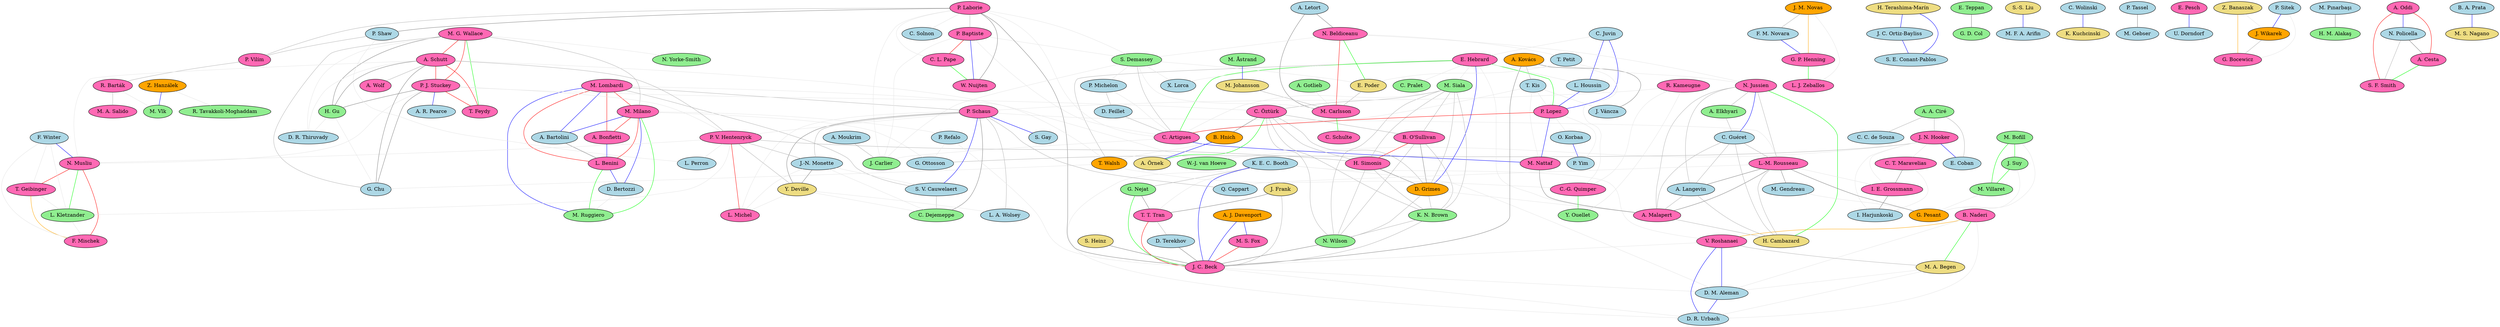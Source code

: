 strict graph coauth {
a288 [label="L. Perron" style="filled" fillcolor="lightblue"]
a586 [label="F. M. Novara" style="filled" fillcolor="lightblue"]
a825 [label="N. Wilson" style="filled" fillcolor="lightgreen"]
a379 [label="J. Frank" style="filled" fillcolor="lightgoldenrod"]
a679 [label="O. Korbaa" style="filled" fillcolor="lightblue"]
a116 [label="Z. Hanzálek" style="filled" fillcolor="orange"]
a160 [label="J. N. Hooker" style="filled" fillcolor="hotpink"]
a1778 [label="J. C. Ortiz-Bayliss" style="filled" fillcolor="lightblue"]
a117 [label="M. G. Wallace" style="filled" fillcolor="hotpink"]
a228 [label="M. Bofill" style="filled" fillcolor="lightgreen"]
a203 [label="K. E. C. Booth" style="filled" fillcolor="lightblue"]
a93 [label="G. D. Col" style="filled" fillcolor="lightgreen"]
a725 [label="B. Naderi" style="filled" fillcolor="hotpink"]
a247 [label="N. Jussien" style="filled" fillcolor="hotpink"]
a155 [label="T. Kis" style="filled" fillcolor="lightblue"]
a77 [label="T. Geibinger" style="filled" fillcolor="hotpink"]
a0 [label="C. Juvin" style="filled" fillcolor="lightblue"]
a895 [label="D. R. Urbach" style="filled" fillcolor="lightblue"]
a163 [label="C. L. Pape" style="filled" fillcolor="hotpink"]
a798 [label="T. T. Tran" style="filled" fillcolor="hotpink"]
a80 [label="F. Mischek" style="filled" fillcolor="hotpink"]
a1487 [label="M. F. A. Arifin" style="filled" fillcolor="lightblue"]
a16 [label="B. O'Sullivan" style="filled" fillcolor="hotpink"]
a52 [label="Y. Ouellet" style="filled" fillcolor="lightgreen"]
a2 [label="L. Houssin" style="filled" fillcolor="lightblue"]
a206 [label="W.-J. van Hoeve" style="filled" fillcolor="lightgreen"]
a75 [label="M. Johansson" style="filled" fillcolor="lightgoldenrod"]
a154 [label="T. Feydy" style="filled" fillcolor="hotpink"]
a1606 [label="H. Terashima-Marín" style="filled" fillcolor="lightgoldenrod"]
a211 [label="S. Gay" style="filled" fillcolor="lightblue"]
a523 [label="J. M. Novas" style="filled" fillcolor="orange"]
a659 [label="K. Kuchcinski" style="filled" fillcolor="lightgoldenrod"]
a153 [label="M. A. Salido" style="filled" fillcolor="hotpink"]
a302 [label="M. S. Fox" style="filled" fillcolor="hotpink"]
a204 [label="G. Nejat" style="filled" fillcolor="lightgreen"]
a142 [label="M. Lombardi" style="filled" fillcolor="hotpink"]
a58 [label="P. Tassel" style="filled" fillcolor="lightblue"]
a1779 [label="S. E. Conant-Pablos" style="filled" fillcolor="lightblue"]
a42 [label="Q. Cappart" style="filled" fillcolor="lightblue"]
a45 [label="N. Musliu" style="filled" fillcolor="hotpink"]
a620 [label="L. J. Zeballos" style="filled" fillcolor="hotpink"]
a817 [label="D. Terekhov" style="filled" fillcolor="lightblue"]
a125 [label="P. J. Stuckey" style="filled" fillcolor="hotpink"]
a121 [label="P. Vilím" style="filled" fillcolor="hotpink"]
a133 [label="S. Heinz" style="filled" fillcolor="lightgoldenrod"]
a1 [label="E. Hebrard" style="filled" fillcolor="hotpink"]
a903 [label="U. Dorndorf" style="filled" fillcolor="lightblue"]
a644 [label="A. Langevin" style="filled" fillcolor="lightblue"]
a276 [label="T. Walsh" style="filled" fillcolor="orange"]
a82 [label="A. Malapert" style="filled" fillcolor="hotpink"]
a6 [label="C. Artigues" style="filled" fillcolor="hotpink"]
a162 [label="P. Baptiste" style="filled" fillcolor="hotpink"]
a355 [label="P. Michelon" style="filled" fillcolor="lightblue"]
a717 [label="M. Ruggiero" style="filled" fillcolor="lightgreen"]
a375 [label="D. Bertozzi" style="filled" fillcolor="lightblue"]
a658 [label="C. Wolinski" style="filled" fillcolor="lightblue"]
a534 [label="J. Wikarek" style="filled" fillcolor="orange"]
a127 [label="A. Letort" style="filled" fillcolor="lightblue"]
a89 [label="J. C. Beck" style="filled" fillcolor="hotpink"]
a292 [label="A. Elkhyari" style="filled" fillcolor="lightgreen"]
a8 [label="G. Pesant" style="filled" fillcolor="orange"]
a85 [label="C. Solnon" style="filled" fillcolor="lightblue"]
a1811 [label="Z. Banaszak" style="filled" fillcolor="lightgoldenrod"]
a120 [label="P. Shaw" style="filled" fillcolor="lightblue"]
a1474 [label="P. Sitek" style="filled" fillcolor="lightblue"]
a358 [label="E. Poder" style="filled" fillcolor="lightgoldenrod"]
a170 [label="C. C. de Souza" style="filled" fillcolor="lightblue"]
a763 [label="H. M. Alakaş" style="filled" fillcolor="lightgreen"]
a311 [label="M. Vlk" style="filled" fillcolor="lightgreen"]
a138 [label="A. Örnek" style="filled" fillcolor="lightgoldenrod"]
a381 [label="C. T. Maravelias" style="filled" fillcolor="hotpink"]
a727 [label="V. Roshanaei" style="filled" fillcolor="hotpink"]
a324 [label="A. R. Pearce" style="filled" fillcolor="lightblue"]
a1243 [label="S.-S. Liu" style="filled" fillcolor="lightgoldenrod"]
a129 [label="M. Siala" style="filled" fillcolor="lightgreen"]
a135 [label="C. Öztürk" style="filled" fillcolor="hotpink"]
a118 [label="P. Laborie" style="filled" fillcolor="hotpink"]
a232 [label="J. Suy" style="filled" fillcolor="lightgreen"]
a245 [label="L. Benini" style="filled" fillcolor="hotpink"]
a157 [label="A. A. Ciré" style="filled" fillcolor="lightgreen"]
a248 [label="A. J. Davenport" style="filled" fillcolor="orange"]
a870 [label="I. Harjunkoski" style="filled" fillcolor="lightblue"]
a655 [label="W. Nuijten" style="filled" fillcolor="hotpink"]
a143 [label="M. Milano" style="filled" fillcolor="hotpink"]
a244 [label="X. Lorca" style="filled" fillcolor="lightblue"]
a429 [label="R. Tavakkoli-Moghaddam" style="filled" fillcolor="lightgreen"]
a21 [label="C. Pralet" style="filled" fillcolor="lightgreen"]
a437 [label="E. Pesch" style="filled" fillcolor="hotpink"]
a137 [label="B. Hnich" style="filled" fillcolor="orange"]
a243 [label="S. Demassey" style="filled" fillcolor="lightgreen"]
a181 [label="D. Grimes" style="filled" fillcolor="orange"]
a225 [label="A. Bartolini" style="filled" fillcolor="lightblue"]
a128 [label="N. Beldiceanu" style="filled" fillcolor="hotpink"]
a844 [label="J. Carlier" style="filled" fillcolor="lightgreen"]
a293 [label="C. Guéret" style="filled" fillcolor="lightblue"]
a74 [label="M. Åstrand" style="filled" fillcolor="lightgreen"]
a147 [label="P. Schaus" style="filled" fillcolor="hotpink"]
a1169 [label="A. Moukrim" style="filled" fillcolor="lightblue"]
a201 [label="S. V. Cauwelaert" style="filled" fillcolor="lightblue"]
a151 [label="Y. Deville" style="filled" fillcolor="lightgoldenrod"]
a224 [label="L. A. Wolsey" style="filled" fillcolor="lightblue"]
a81 [label="M. Nattaf" style="filled" fillcolor="hotpink"]
a10 [label="R. Kameugne" style="filled" fillcolor="hotpink"]
a202 [label="C. Dejemeppe" style="filled" fillcolor="lightgreen"]
a148 [label="P. V. Hentenryck" style="filled" fillcolor="hotpink"]
a629 [label="G. Bocewicz" style="filled" fillcolor="hotpink"]
a298 [label="S. F. Smith" style="filled" fillcolor="hotpink"]
a61 [label="M. Gebser" style="filled" fillcolor="lightblue"]
a615 [label="M. Gendreau" style="filled" fillcolor="lightblue"]
a835 [label="M. A. Begen" style="filled" fillcolor="lightgoldenrod"]
a92 [label="C. Schulte" style="filled" fillcolor="hotpink"]
a587 [label="G. P. Henning" style="filled" fillcolor="hotpink"]
a149 [label="J.-N. Monette" style="filled" fillcolor="lightblue"]
a851 [label="G. Ottosson" style="filled" fillcolor="lightblue"]
a387 [label="M. S. Nagano" style="filled" fillcolor="lightgoldenrod"]
a385 [label="B. A. Prata" style="filled" fillcolor="lightblue"]
a152 [label="R. Barták" style="filled" fillcolor="hotpink"]
a233 [label="M. Villaret" style="filled" fillcolor="lightgreen"]
a51 [label="A. Wolf" style="filled" fillcolor="hotpink"]
a32 [label="L. Michel" style="filled" fillcolor="hotpink"]
a382 [label="I. E. Grossmann" style="filled" fillcolor="hotpink"]
a343 [label="G. Chu" style="filled" fillcolor="lightblue"]
a43 [label="F. Winter" style="filled" fillcolor="lightblue"]
a3 [label="P. Lopez" style="filled" fillcolor="hotpink"]
a124 [label="A. Schutt" style="filled" fillcolor="hotpink"]
a282 [label="A. Oddi" style="filled" fillcolor="hotpink"]
a17 [label="H. Simonis" style="filled" fillcolor="hotpink"]
a91 [label="M. Carlsson" style="filled" fillcolor="hotpink"]
a283 [label="N. Policella" style="filled" fillcolor="lightblue"]
a19 [label="N. Yorke-Smith" style="filled" fillcolor="lightgreen"]
a336 [label="H. Gu" style="filled" fillcolor="lightgreen"]
a326 [label="L.-M. Rousseau" style="filled" fillcolor="hotpink"]
a278 [label="J. Váncza" style="filled" fillcolor="lightblue"]
a894 [label="D. M. Aleman" style="filled" fillcolor="lightblue"]
a356 [label="D. Feillet" style="filled" fillcolor="lightblue"]
a396 [label="D. R. Thiruvady" style="filled" fillcolor="lightblue"]
a37 [label="C.-G. Quimper" style="filled" fillcolor="hotpink"]
a335 [label="E. Coban" style="filled" fillcolor="lightblue"]
a680 [label="P. Yim" style="filled" fillcolor="lightblue"]
a198 [label="A. Bonfietti" style="filled" fillcolor="hotpink"]
a254 [label="P. Refalo" style="filled" fillcolor="lightblue"]
a195 [label="A. Gotlieb" style="filled" fillcolor="lightgreen"]
a146 [label="A. Kovács" style="filled" fillcolor="orange"]
a607 [label="E. Teppan" style="filled" fillcolor="lightgreen"]
a78 [label="L. Kletzander" style="filled" fillcolor="lightgreen"]
a221 [label="T. Petit" style="filled" fillcolor="lightblue"]
a1383 [label="M. Pınarbaşı" style="filled" fillcolor="lightblue"]
a284 [label="A. Cesta" style="filled" fillcolor="hotpink"]
a217 [label="K. N. Brown" style="filled" fillcolor="lightgreen"]
a997 [label="H. Cambazard" style="filled" fillcolor="lightgoldenrod"]
  a586 -- a587 [weight=4 color="blue"]
   a523 -- a586 [weight=2 color="grey70"]
   a523 -- a587 [weight=6 color="orange"]
   a437 -- a903 [weight=4 color="blue"]
   a282 -- a298 [weight=7 color="red"]
   a0 -- a2 [weight=4 color="blue"]
   a0 -- a3 [weight=4 color="blue"]
   a2 -- a3 [weight=4 color="blue"]
   a204 -- a89 [weight=5 color="green"]
   a385 -- a387 [weight=4 color="blue"]
   a302 -- a89 [weight=8 color="red"]
   a326 -- a615 [weight=3 color="grey50"]
   a137 -- a138 [weight=4 color="blue"]
   a135 -- a138 [weight=5 color="green"]
   a135 -- a137 [weight=3 color="grey50"]
   a45 -- a80 [weight=8 color="red"]
   a147 -- a202 [weight=3 color="grey50"]
   a358 -- a91 [weight=2 color="grey70"]
   a128 -- a358 [weight=5 color="green"]
   a128 -- a91 [weight=7 color="red"]
   a128 -- a243 [weight=1 color="grey90"]
   a243 -- a358 [weight=1 color="grey90"]
   a243 -- a91 [weight=1 color="grey90"]
   a142 -- a206 [weight=1 color="grey90"]
   a146 -- a89 [weight=3 color="grey50"]
   a607 -- a93 [weight=3 color="grey50"]
   a1383 -- a763 [weight=3 color="grey50"]
   a284 -- a298 [weight=5 color="green"]
   a282 -- a284 [weight=8 color="red"]
   a124 -- a148 [weight=2 color="grey70"]
   a149 -- a151 [weight=3 color="grey50"]
   a534 -- a629 [weight=2 color="grey70"]
   a1474 -- a629 [weight=1 color="grey90"]
   a1474 -- a534 [weight=4 color="blue"]
   a16 -- a17 [weight=8 color="red"]
   a124 -- a343 [weight=3 color="grey50"]
   a124 -- a125 [weight=16 color="red"]
   a117 -- a124 [weight=8 color="red"]
   a117 -- a343 [weight=2 color="grey70"]
   a117 -- a125 [weight=8 color="red"]
   a125 -- a343 [weight=3 color="grey50"]
   a379 -- a798 [weight=3 color="grey50"]
   a658 -- a659 [weight=4 color="blue"]
   a375 -- a717 [weight=1 color="grey90"]
   a245 -- a375 [weight=4 color="blue"]
   a245 -- a717 [weight=5 color="green"]
   a143 -- a375 [weight=4 color="blue"]
   a143 -- a245 [weight=16 color="red"]
   a143 -- a717 [weight=5 color="green"]
   a121 -- a152 [weight=2 color="grey70"]
   a1243 -- a1487 [weight=4 color="blue"]
   a117 -- a143 [weight=2 color="grey70"]
   a37 -- a52 [weight=5 color="green"]
   a45 -- a78 [weight=5 color="green"]
   a10 -- a147 [weight=1 color="grey90"]
   a282 -- a283 [weight=4 color="blue"]
   a283 -- a298 [weight=2 color="grey70"]
   a149 -- a32 [weight=1 color="grey90"]
   a148 -- a149 [weight=2 color="grey70"]
   a148 -- a32 [weight=7 color="red"]
   a148 -- a151 [weight=2 color="grey70"]
   a147 -- a149 [weight=2 color="grey70"]
   a147 -- a32 [weight=1 color="grey90"]
   a147 -- a148 [weight=1 color="grey90"]
   a147 -- a151 [weight=3 color="grey50"]
   a151 -- a32 [weight=1 color="grey90"]
   a381 -- a382 [weight=3 color="grey50"]
   a381 -- a870 [weight=1 color="grey90"]
   a382 -- a870 [weight=3 color="grey50"]
   a160 -- a381 [weight=1 color="grey90"]
   a160 -- a382 [weight=1 color="grey90"]
   a160 -- a870 [weight=1 color="grey90"]
   a292 -- a293 [weight=2 color="grey70"]
   a247 -- a292 [weight=2 color="grey70"]
   a247 -- a293 [weight=4 color="blue"]
   a143 -- a851 [weight=1 color="grey90"]
   a143 -- a254 [weight=1 color="grey90"]
   a254 -- a851 [weight=1 color="grey90"]
   a679 -- a680 [weight=4 color="blue"]
   a3 -- a679 [weight=1 color="grey90"]
   a3 -- a680 [weight=1 color="grey90"]
   a1811 -- a629 [weight=6 color="orange"]
   a147 -- a224 [weight=2 color="grey70"]
   a151 -- a224 [weight=1 color="grey90"]
   a6 -- a81 [weight=4 color="blue"]
   a3 -- a6 [weight=11 color="red"]
   a3 -- a81 [weight=4 color="blue"]
   a198 -- a245 [weight=4 color="blue"]
   a143 -- a198 [weight=9 color="red"]
   a142 -- a198 [weight=8 color="red"]
   a142 -- a245 [weight=12 color="red"]
   a142 -- a143 [weight=23 color="red"]
   a125 -- a135 [weight=1 color="grey90"]
   a1606 -- a1778 [weight=4 color="blue"]
   a1606 -- a1779 [weight=4 color="blue"]
   a1778 -- a1779 [weight=4 color="blue"]
   a127 -- a91 [weight=3 color="grey50"]
   a127 -- a128 [weight=3 color="grey50"]
   a148 -- a78 [weight=1 color="grey90"]
   a148 -- a45 [weight=1 color="grey90"]
   a148 -- a288 [weight=1 color="grey90"]
   a124 -- a276 [weight=1 color="grey90"]
   a276 -- a343 [weight=1 color="grey90"]
   a1 -- a181 [weight=4 color="blue"]
   a232 -- a233 [weight=5 color="green"]
   a228 -- a232 [weight=5 color="green"]
   a228 -- a233 [weight=5 color="green"]
   a160 -- a335 [weight=4 color="blue"]
   a162 -- a163 [weight=11 color="red"]
   a825 -- a89 [weight=3 color="grey50"]
   a125 -- a324 [weight=4 color="blue"]
   a6 -- a844 [weight=1 color="grey90"]
   a162 -- a6 [weight=1 color="grey90"]
   a162 -- a844 [weight=1 color="grey90"]
   a162 -- a243 [weight=1 color="grey90"]
   a118 -- a6 [weight=1 color="grey90"]
   a118 -- a844 [weight=1 color="grey90"]
   a118 -- a162 [weight=2 color="grey70"]
   a118 -- a243 [weight=1 color="grey90"]
   a243 -- a6 [weight=2 color="grey70"]
   a243 -- a844 [weight=1 color="grey90"]
   a1 -- a6 [weight=5 color="green"]
   a160 -- a851 [weight=2 color="grey70"]
   a0 -- a1 [weight=1 color="grey90"]
   a1 -- a2 [weight=1 color="grey90"]
   a1 -- a3 [weight=5 color="green"]
   a124 -- a154 [weight=8 color="red"]
   a117 -- a154 [weight=5 color="green"]
   a125 -- a154 [weight=8 color="red"]
   a120 -- a121 [weight=2 color="grey70"]
   a118 -- a120 [weight=3 color="grey50"]
   a118 -- a121 [weight=2 color="grey70"]
   a254 -- a89 [weight=1 color="grey90"]
   a142 -- a717 [weight=4 color="blue"]
   a160 -- a206 [weight=1 color="grey90"]
   a16 -- a181 [weight=3 color="grey50"]
   a16 -- a217 [weight=2 color="grey70"]
   a16 -- a825 [weight=2 color="grey70"]
   a135 -- a16 [weight=2 color="grey70"]
   a135 -- a181 [weight=2 color="grey70"]
   a135 -- a17 [weight=2 color="grey70"]
   a135 -- a217 [weight=2 color="grey70"]
   a135 -- a825 [weight=2 color="grey70"]
   a181 -- a217 [weight=2 color="grey70"]
   a181 -- a825 [weight=2 color="grey70"]
   a17 -- a181 [weight=3 color="grey50"]
   a17 -- a217 [weight=2 color="grey70"]
   a17 -- a825 [weight=2 color="grey70"]
   a217 -- a825 [weight=2 color="grey70"]
   a129 -- a16 [weight=2 color="grey70"]
   a129 -- a135 [weight=2 color="grey70"]
   a129 -- a181 [weight=2 color="grey70"]
   a129 -- a17 [weight=2 color="grey70"]
   a129 -- a217 [weight=2 color="grey70"]
   a129 -- a825 [weight=2 color="grey70"]
   a142 -- a147 [weight=2 color="grey70"]
   a142 -- a201 [weight=2 color="grey70"]
   a147 -- a201 [weight=4 color="blue"]
   a147 -- a211 [weight=4 color="blue"]
   a221 -- a358 [weight=1 color="grey90"]
   a74 -- a75 [weight=4 color="blue"]
   a116 -- a311 [weight=4 color="blue"]
   a217 -- a89 [weight=2 color="grey70"]
   a137 -- a276 [weight=1 color="grey90"]
   a120 -- a288 [weight=1 color="grey90"]
   a283 -- a284 [weight=3 color="grey50"]
   a118 -- a655 [weight=3 color="grey50"]
   a248 -- a89 [weight=4 color="blue"]
   a248 -- a302 [weight=4 color="blue"]
   a817 -- a89 [weight=3 color="grey50"]
   a798 -- a817 [weight=2 color="grey70"]
   a798 -- a89 [weight=10 color="red"]
   a644 -- a82 [weight=2 color="grey70"]
   a644 -- a997 [weight=2 color="grey70"]
   a82 -- a997 [weight=2 color="grey70"]
   a293 -- a644 [weight=2 color="grey70"]
   a293 -- a82 [weight=2 color="grey70"]
   a293 -- a997 [weight=2 color="grey70"]
   a293 -- a326 [weight=2 color="grey70"]
   a326 -- a644 [weight=3 color="grey50"]
   a326 -- a82 [weight=3 color="grey50"]
   a326 -- a997 [weight=2 color="grey70"]
   a247 -- a644 [weight=2 color="grey70"]
   a247 -- a82 [weight=2 color="grey70"]
   a247 -- a997 [weight=5 color="green"]
   a247 -- a326 [weight=2 color="grey70"]
   a355 -- a356 [weight=2 color="grey70"]
   a243 -- a244 [weight=1 color="grey90"]
   a152 -- a311 [weight=1 color="grey90"]
   a124 -- a336 [weight=3 color="grey50"]
   a125 -- a336 [weight=3 color="grey50"]
   a146 -- a278 [weight=3 color="grey50"]
   a146 -- a155 [weight=2 color="grey70"]
   a155 -- a278 [weight=1 color="grey90"]
   a124 -- a45 [weight=1 color="grey90"]
   a125 -- a45 [weight=1 color="grey90"]
   a133 -- a89 [weight=3 color="grey50"]
   a45 -- a77 [weight=8 color="red"]
   a77 -- a80 [weight=6 color="orange"]
   a587 -- a620 [weight=5 color="green"]
   a326 -- a382 [weight=1 color="grey90"]
   a232 -- a8 [weight=1 color="grey90"]
   a233 -- a8 [weight=1 color="grey90"]
   a228 -- a8 [weight=1 color="grey90"]
   a124 -- a51 [weight=2 color="grey70"]
   a91 -- a92 [weight=5 color="green"]
   a204 -- a798 [weight=3 color="grey50"]
   a203 -- a204 [weight=2 color="grey70"]
   a203 -- a89 [weight=4 color="blue"]
   a1169 -- a844 [weight=2 color="grey70"]
   a149 -- a202 [weight=1 color="grey90"]
   a149 -- a201 [weight=1 color="grey90"]
   a201 -- a202 [weight=2 color="grey70"]
   a118 -- a89 [weight=3 color="grey50"]
   a326 -- a8 [weight=3 color="grey50"]
   a615 -- a8 [weight=1 color="grey90"]
   a116 -- a429 [weight=1 color="grey90"]
   a1 -- a244 [weight=1 color="grey90"]
   a225 -- a245 [weight=3 color="grey50"]
   a143 -- a225 [weight=4 color="blue"]
   a142 -- a225 [weight=4 color="blue"]
   a58 -- a61 [weight=3 color="grey50"]
   a157 -- a170 [weight=2 color="grey70"]
   a894 -- a895 [weight=4 color="blue"]
   a727 -- a895 [weight=4 color="blue"]
   a727 -- a894 [weight=4 color="blue"]
   a725 -- a835 [weight=5 color="green"]
   a125 -- a148 [weight=1 color="grey90"]
   a128 -- a247 [weight=1 color="grey90"]
   a128 -- a221 [weight=1 color="grey90"]
   a221 -- a247 [weight=1 color="grey90"]
   a152 -- a153 [weight=2 color="grey70"]
   a75 -- a91 [weight=2 color="grey70"]
   a355 -- a6 [weight=1 color="grey90"]
   a243 -- a355 [weight=1 color="grey90"]
   a336 -- a343 [weight=1 color="grey90"]
   a117 -- a336 [weight=3 color="grey50"]
   a81 -- a82 [weight=3 color="grey50"]
   a148 -- a17 [weight=2 color="grey70"]
   a326 -- a42 [weight=1 color="grey90"]
   a147 -- a326 [weight=1 color="grey90"]
   a147 -- a42 [weight=2 color="grey70"]
   a43 -- a80 [weight=1 color="grey90"]
   a43 -- a78 [weight=1 color="grey90"]
   a43 -- a45 [weight=4 color="blue"]
   a43 -- a77 [weight=1 color="grey90"]
   a78 -- a80 [weight=1 color="grey90"]
   a77 -- a78 [weight=1 color="grey90"]
   a195 -- a91 [weight=1 color="grey90"]
   a89 -- a895 [weight=1 color="grey90"]
   a89 -- a894 [weight=1 color="grey90"]
   a203 -- a895 [weight=1 color="grey90"]
   a203 -- a894 [weight=1 color="grey90"]
   a203 -- a727 [weight=1 color="grey90"]
   a727 -- a89 [weight=1 color="grey90"]
   a356 -- a6 [weight=2 color="grey70"]
   a181 -- a82 [weight=1 color="grey90"]
   a1 -- a82 [weight=1 color="grey90"]
   a1 -- a21 [weight=1 color="grey90"]
   a725 -- a895 [weight=1 color="grey90"]
   a725 -- a894 [weight=1 color="grey90"]
   a725 -- a727 [weight=6 color="orange"]
   a835 -- a895 [weight=1 color="grey90"]
   a835 -- a894 [weight=1 color="grey90"]
   a727 -- a835 [weight=2 color="grey70"]
   a124 -- a396 [weight=1 color="grey90"]
   a336 -- a396 [weight=1 color="grey90"]
   a117 -- a396 [weight=1 color="grey90"]
   a163 -- a655 [weight=5 color="green"]
   a10 -- a37 [weight=1 color="grey90"]
   a10 -- a52 [weight=1 color="grey90"]
   a523 -- a620 [weight=1 color="grey90"]
   a1811 -- a534 [weight=1 color="grey90"]
   a162 -- a655 [weight=4 color="blue"]
   a117 -- a19 [weight=1 color="grey90"]
   a1 -- a129 [weight=1 color="grey90"]
   a129 -- a6 [weight=1 color="grey90"]
   a1 -- a276 [weight=2 color="grey70"]
   a379 -- a89 [weight=2 color="grey70"]
   a118 -- a85 [weight=1 color="grey90"]
   a151 -- a202 [weight=1 color="grey90"]
   a157 -- a335 [weight=2 color="grey70"]
   a157 -- a160 [weight=2 color="grey70"]
   a203 -- a798 [weight=1 color="grey90"]
   a1 -- a37 [weight=1 color="grey90"]
   a276 -- a37 [weight=1 color="grey90"]
   a118 -- a163 [weight=1 color="grey90"]
   a155 -- a6 [weight=1 color="grey90"]
   a155 -- a81 [weight=1 color="grey90"]
   a155 -- a3 [weight=1 color="grey90"]
 }

